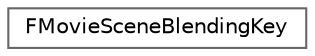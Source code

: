 digraph "Graphical Class Hierarchy"
{
 // INTERACTIVE_SVG=YES
 // LATEX_PDF_SIZE
  bgcolor="transparent";
  edge [fontname=Helvetica,fontsize=10,labelfontname=Helvetica,labelfontsize=10];
  node [fontname=Helvetica,fontsize=10,shape=box,height=0.2,width=0.4];
  rankdir="LR";
  Node0 [id="Node000000",label="FMovieSceneBlendingKey",height=0.2,width=0.4,color="grey40", fillcolor="white", style="filled",URL="$d0/ddd/structFMovieSceneBlendingKey.html",tooltip=" "];
}
